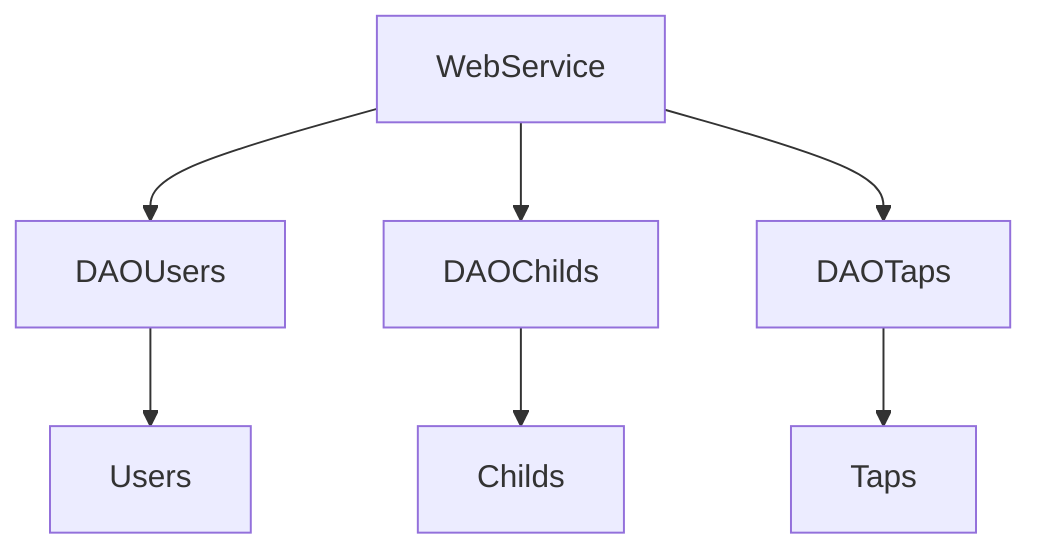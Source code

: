 flowchart TD
    A[WebService] --> B[DAOUsers] 
    A --> C[DAOChilds] 
    A --> D[DAOTaps] 

    B --> E[Users] 
    C --> F[Childs] 
    D --> G[Taps]